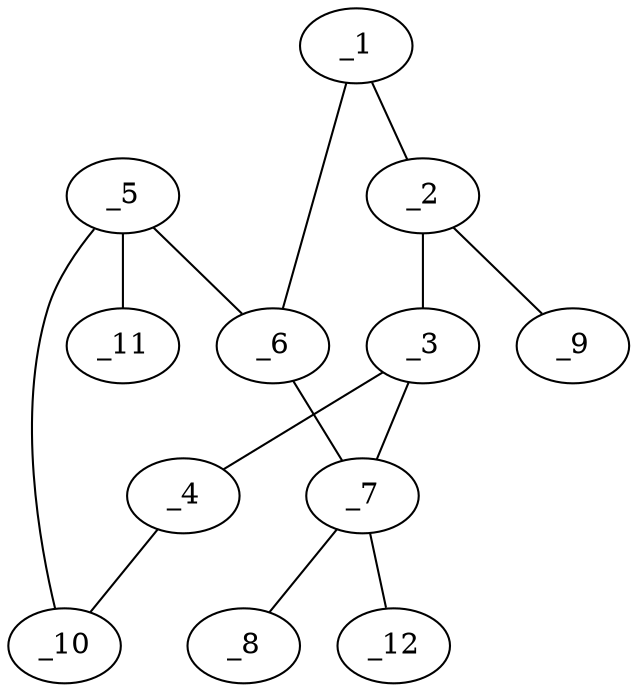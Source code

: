 graph molid657840 {
	_1	 [charge=0,
		chem=1,
		symbol="C  ",
		x="6.2807",
		y="-1.1197"];
	_2	 [charge=0,
		chem=1,
		symbol="C  ",
		x="6.5395",
		y="-0.1538"];
	_1 -- _2	 [valence=1];
	_6	 [charge=0,
		chem=1,
		symbol="C  ",
		x="4.4487",
		y="-0.3609"];
	_1 -- _6	 [valence=1];
	_3	 [charge=0,
		chem=1,
		symbol="C  ",
		x="4.7075",
		y="0.605"];
	_2 -- _3	 [valence=1];
	_9	 [charge=0,
		chem=2,
		symbol="O  ",
		x="7.4055",
		y="0.3462"];
	_2 -- _9	 [valence=1];
	_4	 [charge=0,
		chem=1,
		symbol="C  ",
		x="2.1045",
		y="-0.2028"];
	_3 -- _4	 [valence=1];
	_7	 [charge=0,
		chem=1,
		symbol="C  ",
		x="3.9709",
		y="1.5877"];
	_3 -- _7	 [valence=1];
	_10	 [charge=0,
		chem=1,
		symbol="C  ",
		x=2,
		y="-1.1973"];
	_4 -- _10	 [valence=1];
	_5	 [charge=0,
		chem=1,
		symbol="C  ",
		x="2.9135",
		y="-1.604"];
	_5 -- _6	 [valence=1];
	_5 -- _10	 [valence=1];
	_11	 [charge=0,
		chem=2,
		symbol="O  ",
		x="3.1215",
		y="-2.5822"];
	_5 -- _11	 [valence=2];
	_6 -- _7	 [valence=1];
	_8	 [charge=0,
		chem=1,
		symbol="C  ",
		x="4.0754",
		y="2.5822"];
	_7 -- _8	 [valence=1];
	_12	 [charge=0,
		chem=1,
		symbol="C  ",
		x="3.0574",
		y="1.9944"];
	_7 -- _12	 [valence=1];
}
